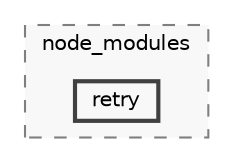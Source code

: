 digraph "backend/node_modules/retry"
{
 // LATEX_PDF_SIZE
  bgcolor="transparent";
  edge [fontname=Helvetica,fontsize=10,labelfontname=Helvetica,labelfontsize=10];
  node [fontname=Helvetica,fontsize=10,shape=box,height=0.2,width=0.4];
  compound=true
  subgraph clusterdir_86dbea9de526ba50b112ba867d8b4b1f {
    graph [ bgcolor="#f8f8f8", pencolor="grey50", label="node_modules", fontname=Helvetica,fontsize=10 style="filled,dashed", URL="dir_86dbea9de526ba50b112ba867d8b4b1f.html",tooltip=""]
  dir_e89b93cd75d7f6323cc8c944e655acde [label="retry", fillcolor="#f8f8f8", color="grey25", style="filled,bold", URL="dir_e89b93cd75d7f6323cc8c944e655acde.html",tooltip=""];
  }
}
